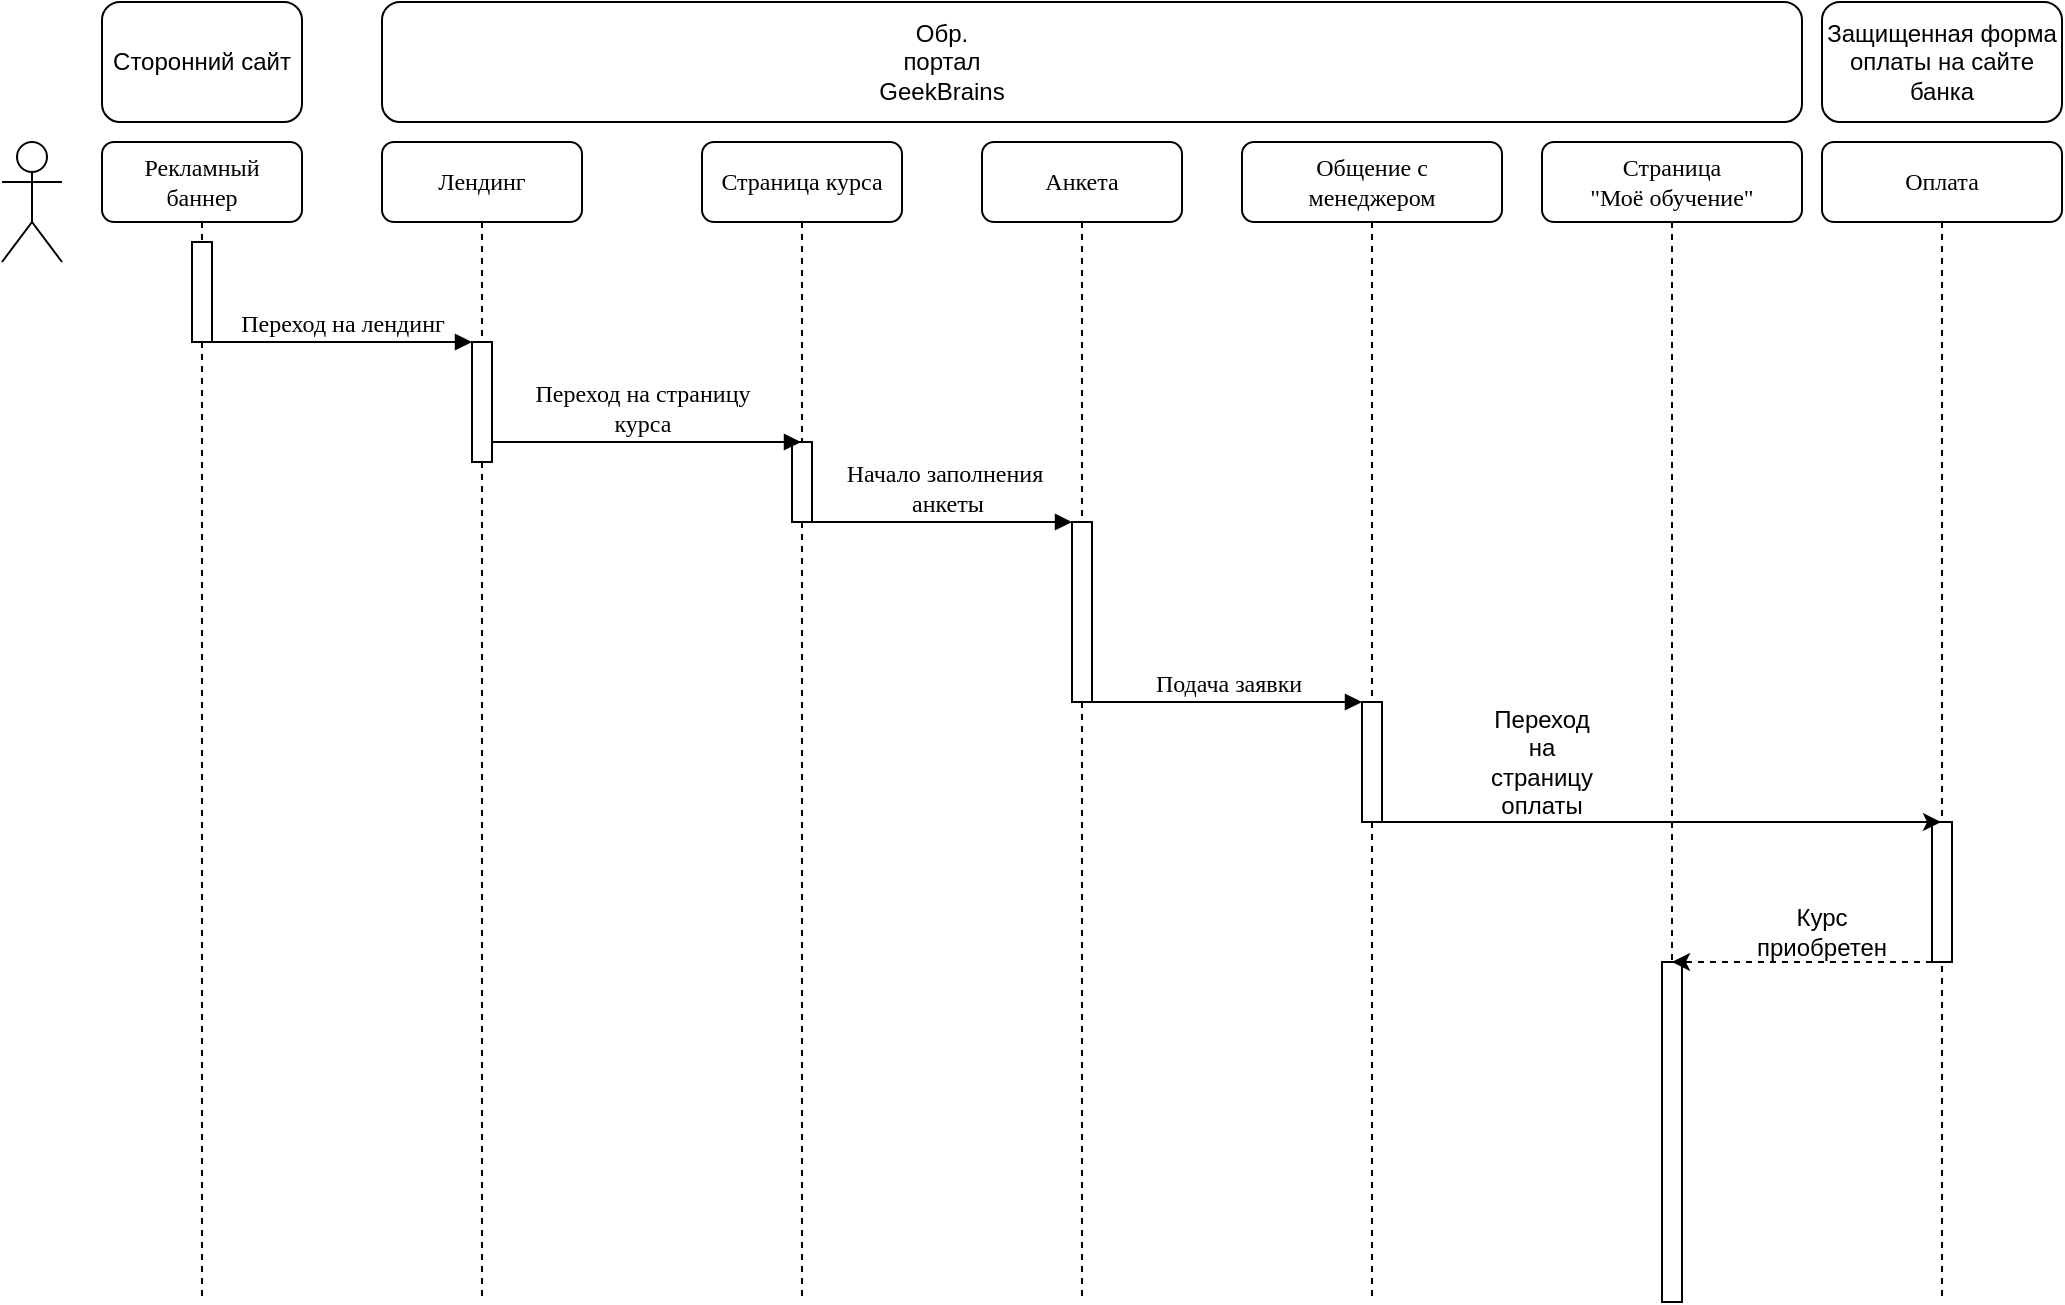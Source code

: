 <mxfile version="20.0.3" type="device"><diagram name="Page-1" id="13e1069c-82ec-6db2-03f1-153e76fe0fe0"><mxGraphModel dx="2915" dy="1592" grid="1" gridSize="10" guides="1" tooltips="1" connect="1" arrows="1" fold="1" page="1" pageScale="1" pageWidth="1100" pageHeight="850" background="none" math="0" shadow="0"><root><mxCell id="0"/><mxCell id="1" parent="0"/><mxCell id="7baba1c4bc27f4b0-2" value="Лендинг" style="shape=umlLifeline;perimeter=lifelinePerimeter;whiteSpace=wrap;html=1;container=1;collapsible=0;recursiveResize=0;outlineConnect=0;rounded=1;shadow=0;comic=0;labelBackgroundColor=none;strokeWidth=1;fontFamily=Verdana;fontSize=12;align=center;" parent="1" vertex="1"><mxGeometry x="240" y="80" width="100" height="580" as="geometry"/></mxCell><mxCell id="7baba1c4bc27f4b0-10" value="" style="html=1;points=[];perimeter=orthogonalPerimeter;rounded=0;shadow=0;comic=0;labelBackgroundColor=none;strokeWidth=1;fontFamily=Verdana;fontSize=12;align=center;" parent="7baba1c4bc27f4b0-2" vertex="1"><mxGeometry x="45" y="100" width="10" height="60" as="geometry"/></mxCell><mxCell id="7baba1c4bc27f4b0-3" value="Страница курса" style="shape=umlLifeline;perimeter=lifelinePerimeter;whiteSpace=wrap;html=1;container=1;collapsible=0;recursiveResize=0;outlineConnect=0;rounded=1;shadow=0;comic=0;labelBackgroundColor=none;strokeWidth=1;fontFamily=Verdana;fontSize=12;align=center;" parent="1" vertex="1"><mxGeometry x="400" y="80" width="100" height="580" as="geometry"/></mxCell><mxCell id="7baba1c4bc27f4b0-13" value="" style="html=1;points=[];perimeter=orthogonalPerimeter;rounded=0;shadow=0;comic=0;labelBackgroundColor=none;strokeWidth=1;fontFamily=Verdana;fontSize=12;align=center;" parent="7baba1c4bc27f4b0-3" vertex="1"><mxGeometry x="45" y="150" width="10" height="40" as="geometry"/></mxCell><mxCell id="7baba1c4bc27f4b0-4" value="Анкета" style="shape=umlLifeline;perimeter=lifelinePerimeter;whiteSpace=wrap;html=1;container=1;collapsible=0;recursiveResize=0;outlineConnect=0;rounded=1;shadow=0;comic=0;labelBackgroundColor=none;strokeWidth=1;fontFamily=Verdana;fontSize=12;align=center;" parent="1" vertex="1"><mxGeometry x="540" y="80" width="100" height="580" as="geometry"/></mxCell><mxCell id="7baba1c4bc27f4b0-5" value="&lt;div&gt;Общение с &lt;br&gt;&lt;/div&gt;&lt;div&gt;менеджером&lt;/div&gt;" style="shape=umlLifeline;perimeter=lifelinePerimeter;whiteSpace=wrap;html=1;container=0;collapsible=0;recursiveResize=0;outlineConnect=0;rounded=1;shadow=0;comic=0;labelBackgroundColor=none;strokeWidth=1;fontFamily=Verdana;fontSize=12;align=center;" parent="1" vertex="1"><mxGeometry x="670" y="80" width="130" height="580" as="geometry"/></mxCell><mxCell id="7baba1c4bc27f4b0-6" value="Оплата" style="shape=umlLifeline;perimeter=lifelinePerimeter;whiteSpace=wrap;html=1;container=1;collapsible=0;recursiveResize=0;outlineConnect=0;rounded=1;shadow=0;comic=0;labelBackgroundColor=none;strokeWidth=1;fontFamily=Verdana;fontSize=12;align=center;" parent="1" vertex="1"><mxGeometry x="960" y="80" width="120" height="580" as="geometry"/></mxCell><mxCell id="NLZyAAkuDLI4KjFxVEUv-7" value="" style="rounded=0;whiteSpace=wrap;html=1;" vertex="1" parent="7baba1c4bc27f4b0-6"><mxGeometry x="55" y="340" width="10" height="70" as="geometry"/></mxCell><mxCell id="7baba1c4bc27f4b0-7" value="&lt;div&gt;Страница&lt;/div&gt;&lt;div&gt;&quot;Моё обучение&quot;&lt;br&gt;&lt;/div&gt;" style="shape=umlLifeline;perimeter=lifelinePerimeter;whiteSpace=wrap;html=1;container=1;collapsible=0;recursiveResize=0;outlineConnect=0;rounded=1;shadow=0;comic=0;labelBackgroundColor=none;strokeWidth=1;fontFamily=Verdana;fontSize=12;align=center;" parent="1" vertex="1"><mxGeometry x="820" y="80" width="130" height="580" as="geometry"/></mxCell><mxCell id="7baba1c4bc27f4b0-25" value="" style="html=1;points=[];perimeter=orthogonalPerimeter;rounded=0;shadow=0;comic=0;labelBackgroundColor=none;strokeColor=#000000;strokeWidth=1;fillColor=#FFFFFF;fontFamily=Verdana;fontSize=12;fontColor=#000000;align=center;" parent="7baba1c4bc27f4b0-7" vertex="1"><mxGeometry x="60" y="410" width="10" height="170" as="geometry"/></mxCell><mxCell id="NLZyAAkuDLI4KjFxVEUv-16" value="Переход на страницу оплаты" style="text;html=1;strokeColor=none;fillColor=none;align=center;verticalAlign=middle;whiteSpace=wrap;rounded=0;" vertex="1" parent="7baba1c4bc27f4b0-7"><mxGeometry x="-30" y="295" width="60" height="30" as="geometry"/></mxCell><mxCell id="NLZyAAkuDLI4KjFxVEUv-26" value="Курс приобретен" style="text;html=1;strokeColor=none;fillColor=none;align=center;verticalAlign=middle;whiteSpace=wrap;rounded=0;" vertex="1" parent="7baba1c4bc27f4b0-7"><mxGeometry x="110" y="380" width="60" height="30" as="geometry"/></mxCell><mxCell id="7baba1c4bc27f4b0-8" value="&lt;div&gt;Рекламный&lt;/div&gt;&lt;div&gt;баннер&lt;br&gt;&lt;/div&gt;" style="shape=umlLifeline;perimeter=lifelinePerimeter;whiteSpace=wrap;html=1;container=0;collapsible=0;recursiveResize=0;outlineConnect=0;rounded=1;shadow=0;comic=0;labelBackgroundColor=none;strokeWidth=1;fontFamily=Verdana;fontSize=12;align=center;" parent="1" vertex="1"><mxGeometry x="100" y="80" width="100" height="580" as="geometry"/></mxCell><mxCell id="7baba1c4bc27f4b0-16" value="" style="html=1;points=[];perimeter=orthogonalPerimeter;rounded=0;shadow=0;comic=0;labelBackgroundColor=none;strokeWidth=1;fontFamily=Verdana;fontSize=12;align=center;" parent="1" vertex="1"><mxGeometry x="585" y="270" width="10" height="90" as="geometry"/></mxCell><mxCell id="7baba1c4bc27f4b0-17" value="&lt;div&gt;Начало заполнения&lt;/div&gt;&lt;div&gt;&amp;nbsp;анкеты&lt;/div&gt;" style="html=1;verticalAlign=bottom;endArrow=block;labelBackgroundColor=none;fontFamily=Verdana;fontSize=12;edgeStyle=elbowEdgeStyle;elbow=vertical;" parent="1" source="7baba1c4bc27f4b0-3" target="7baba1c4bc27f4b0-16" edge="1"><mxGeometry x="0.041" relative="1" as="geometry"><mxPoint x="510" y="220" as="sourcePoint"/><Array as="points"><mxPoint x="530" y="270"/><mxPoint x="460" y="220"/></Array><mxPoint as="offset"/></mxGeometry></mxCell><mxCell id="7baba1c4bc27f4b0-20" value="Подача заявки" style="html=1;verticalAlign=bottom;endArrow=block;entryX=0;entryY=0;labelBackgroundColor=none;fontFamily=Verdana;fontSize=12;edgeStyle=elbowEdgeStyle;elbow=vertical;" parent="1" source="7baba1c4bc27f4b0-16" target="7baba1c4bc27f4b0-19" edge="1"><mxGeometry relative="1" as="geometry"><mxPoint x="650" y="230" as="sourcePoint"/><Array as="points"><mxPoint x="660" y="360"/></Array></mxGeometry></mxCell><mxCell id="7baba1c4bc27f4b0-11" value="Переход на лендинг" style="html=1;verticalAlign=bottom;endArrow=block;entryX=0;entryY=0;labelBackgroundColor=none;fontFamily=Verdana;fontSize=12;edgeStyle=elbowEdgeStyle;elbow=vertical;" parent="1" source="7baba1c4bc27f4b0-9" target="7baba1c4bc27f4b0-10" edge="1"><mxGeometry relative="1" as="geometry"><mxPoint x="220" y="190" as="sourcePoint"/><Array as="points"><mxPoint x="220" y="180"/></Array></mxGeometry></mxCell><mxCell id="7baba1c4bc27f4b0-14" value="&lt;div&gt;Переход на страницу&lt;/div&gt;&lt;div&gt;курса&lt;br&gt;&lt;/div&gt;" style="html=1;verticalAlign=bottom;endArrow=block;labelBackgroundColor=none;fontFamily=Verdana;fontSize=12;edgeStyle=elbowEdgeStyle;elbow=vertical;" parent="1" source="7baba1c4bc27f4b0-10" target="7baba1c4bc27f4b0-3" edge="1"><mxGeometry x="-0.029" relative="1" as="geometry"><mxPoint x="370" y="200" as="sourcePoint"/><Array as="points"><mxPoint x="380" y="230"/></Array><mxPoint as="offset"/></mxGeometry></mxCell><mxCell id="NLZyAAkuDLI4KjFxVEUv-1" value="" style="shape=umlActor;verticalLabelPosition=bottom;verticalAlign=top;html=1;outlineConnect=0;" vertex="1" parent="1"><mxGeometry x="50" y="80" width="30" height="60" as="geometry"/></mxCell><mxCell id="7baba1c4bc27f4b0-9" value="" style="html=1;points=[];perimeter=orthogonalPerimeter;rounded=0;shadow=0;comic=0;labelBackgroundColor=none;strokeWidth=1;fontFamily=Verdana;fontSize=12;align=center;" parent="1" vertex="1"><mxGeometry x="145" y="130" width="10" height="50" as="geometry"/></mxCell><mxCell id="NLZyAAkuDLI4KjFxVEUv-5" value="" style="rounded=1;whiteSpace=wrap;html=1;" vertex="1" parent="1"><mxGeometry x="240" y="10" width="710" height="60" as="geometry"/></mxCell><mxCell id="NLZyAAkuDLI4KjFxVEUv-6" value="Обр. портал GeekBrains" style="text;html=1;strokeColor=none;fillColor=none;align=center;verticalAlign=middle;whiteSpace=wrap;rounded=0;" vertex="1" parent="1"><mxGeometry x="490" y="25" width="60" height="30" as="geometry"/></mxCell><mxCell id="NLZyAAkuDLI4KjFxVEUv-10" value="" style="endArrow=classic;html=1;rounded=0;" edge="1" parent="1" source="7baba1c4bc27f4b0-19" target="7baba1c4bc27f4b0-6"><mxGeometry width="50" height="50" relative="1" as="geometry"><mxPoint x="830" y="320" as="sourcePoint"/><mxPoint x="880" y="270" as="targetPoint"/><Array as="points"><mxPoint x="790" y="420"/></Array></mxGeometry></mxCell><mxCell id="7baba1c4bc27f4b0-19" value="" style="html=1;points=[];perimeter=orthogonalPerimeter;rounded=0;shadow=0;comic=0;labelBackgroundColor=none;strokeWidth=1;fontFamily=Verdana;fontSize=12;align=center;" parent="1" vertex="1"><mxGeometry x="730" y="360" width="10" height="60" as="geometry"/></mxCell><mxCell id="NLZyAAkuDLI4KjFxVEUv-19" value="Защищенная форма оплаты на сайте банка" style="rounded=1;whiteSpace=wrap;html=1;" vertex="1" parent="1"><mxGeometry x="960" y="10" width="120" height="60" as="geometry"/></mxCell><mxCell id="NLZyAAkuDLI4KjFxVEUv-20" value="Сторонний сайт" style="rounded=1;whiteSpace=wrap;html=1;" vertex="1" parent="1"><mxGeometry x="100" y="10" width="100" height="60" as="geometry"/></mxCell><mxCell id="NLZyAAkuDLI4KjFxVEUv-23" value="" style="html=1;labelBackgroundColor=#ffffff;startArrow=none;startFill=0;startSize=6;endArrow=classic;endFill=1;endSize=6;jettySize=auto;orthogonalLoop=1;strokeWidth=1;dashed=1;fontSize=14;rounded=0;exitX=0;exitY=1;exitDx=0;exitDy=0;entryX=0.5;entryY=0;entryDx=0;entryDy=0;entryPerimeter=0;" edge="1" parent="1" source="NLZyAAkuDLI4KjFxVEUv-7" target="7baba1c4bc27f4b0-25"><mxGeometry width="60" height="60" relative="1" as="geometry"><mxPoint x="940" y="490" as="sourcePoint"/><mxPoint x="880" y="490" as="targetPoint"/></mxGeometry></mxCell></root></mxGraphModel></diagram></mxfile>